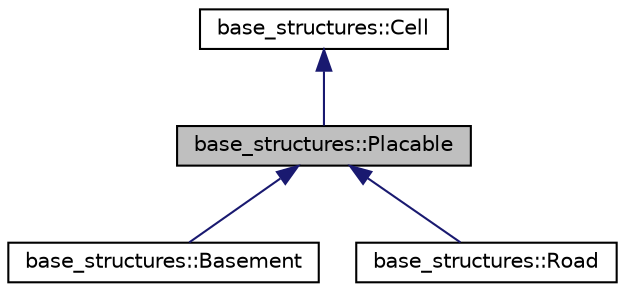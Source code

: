 digraph "base_structures::Placable"
{
  edge [fontname="Helvetica",fontsize="10",labelfontname="Helvetica",labelfontsize="10"];
  node [fontname="Helvetica",fontsize="10",shape=record];
  Node0 [label="base_structures::Placable",height=0.2,width=0.4,color="black", fillcolor="grey75", style="filled", fontcolor="black"];
  Node1 -> Node0 [dir="back",color="midnightblue",fontsize="10",style="solid",fontname="Helvetica"];
  Node1 [label="base_structures::Cell",height=0.2,width=0.4,color="black", fillcolor="white", style="filled",URL="$classbase__structures_1_1Cell.html"];
  Node0 -> Node2 [dir="back",color="midnightblue",fontsize="10",style="solid",fontname="Helvetica"];
  Node2 [label="base_structures::Basement",height=0.2,width=0.4,color="black", fillcolor="white", style="filled",URL="$classbase__structures_1_1Basement.html",tooltip="Class of basement tile. "];
  Node0 -> Node3 [dir="back",color="midnightblue",fontsize="10",style="solid",fontname="Helvetica"];
  Node3 [label="base_structures::Road",height=0.2,width=0.4,color="black", fillcolor="white", style="filled",URL="$classbase__structures_1_1Road.html",tooltip="Class of road tile. "];
}
